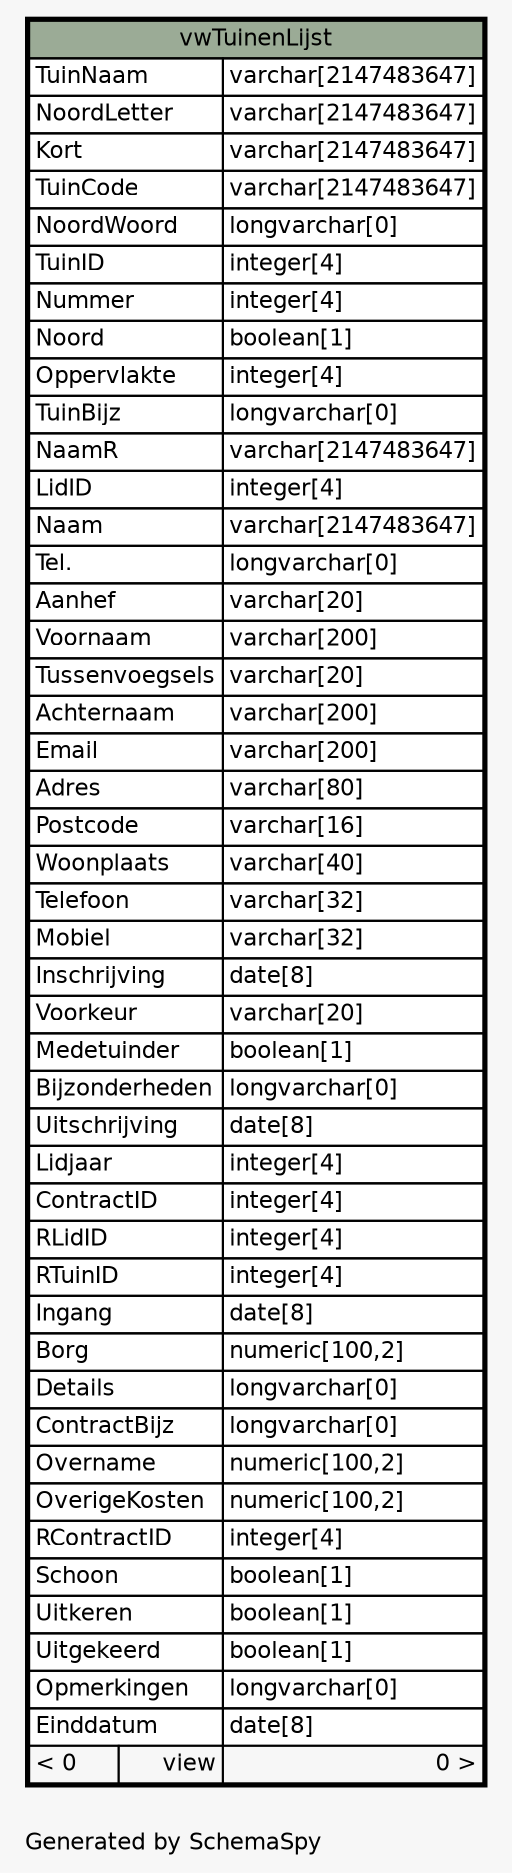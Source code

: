 // dot 2.40.1 on Linux 4.19.0-6-amd64
// SchemaSpy rev 590
digraph "oneDegreeRelationshipsDiagram" {
  graph [
    rankdir="RL"
    bgcolor="#f7f7f7"
    label="\nGenerated by SchemaSpy"
    labeljust="l"
    nodesep="0.18"
    ranksep="0.46"
    fontname="Helvetica"
    fontsize="11"
  ];
  node [
    fontname="Helvetica"
    fontsize="11"
    shape="plaintext"
  ];
  edge [
    arrowsize="0.8"
  ];
  "vwTuinenLijst" [
    label=<
    <TABLE BORDER="2" CELLBORDER="1" CELLSPACING="0" BGCOLOR="#ffffff">
      <TR><TD COLSPAN="3" BGCOLOR="#9bab96" ALIGN="CENTER">vwTuinenLijst</TD></TR>
      <TR><TD PORT="TuinNaam" COLSPAN="2" ALIGN="LEFT">TuinNaam</TD><TD PORT="TuinNaam.type" ALIGN="LEFT">varchar[2147483647]</TD></TR>
      <TR><TD PORT="NoordLetter" COLSPAN="2" ALIGN="LEFT">NoordLetter</TD><TD PORT="NoordLetter.type" ALIGN="LEFT">varchar[2147483647]</TD></TR>
      <TR><TD PORT="Kort" COLSPAN="2" ALIGN="LEFT">Kort</TD><TD PORT="Kort.type" ALIGN="LEFT">varchar[2147483647]</TD></TR>
      <TR><TD PORT="TuinCode" COLSPAN="2" ALIGN="LEFT">TuinCode</TD><TD PORT="TuinCode.type" ALIGN="LEFT">varchar[2147483647]</TD></TR>
      <TR><TD PORT="NoordWoord" COLSPAN="2" ALIGN="LEFT">NoordWoord</TD><TD PORT="NoordWoord.type" ALIGN="LEFT">longvarchar[0]</TD></TR>
      <TR><TD PORT="TuinID" COLSPAN="2" ALIGN="LEFT">TuinID</TD><TD PORT="TuinID.type" ALIGN="LEFT">integer[4]</TD></TR>
      <TR><TD PORT="Nummer" COLSPAN="2" ALIGN="LEFT">Nummer</TD><TD PORT="Nummer.type" ALIGN="LEFT">integer[4]</TD></TR>
      <TR><TD PORT="Noord" COLSPAN="2" ALIGN="LEFT">Noord</TD><TD PORT="Noord.type" ALIGN="LEFT">boolean[1]</TD></TR>
      <TR><TD PORT="Oppervlakte" COLSPAN="2" ALIGN="LEFT">Oppervlakte</TD><TD PORT="Oppervlakte.type" ALIGN="LEFT">integer[4]</TD></TR>
      <TR><TD PORT="TuinBijz" COLSPAN="2" ALIGN="LEFT">TuinBijz</TD><TD PORT="TuinBijz.type" ALIGN="LEFT">longvarchar[0]</TD></TR>
      <TR><TD PORT="NaamR" COLSPAN="2" ALIGN="LEFT">NaamR</TD><TD PORT="NaamR.type" ALIGN="LEFT">varchar[2147483647]</TD></TR>
      <TR><TD PORT="LidID" COLSPAN="2" ALIGN="LEFT">LidID</TD><TD PORT="LidID.type" ALIGN="LEFT">integer[4]</TD></TR>
      <TR><TD PORT="Naam" COLSPAN="2" ALIGN="LEFT">Naam</TD><TD PORT="Naam.type" ALIGN="LEFT">varchar[2147483647]</TD></TR>
      <TR><TD PORT="Tel." COLSPAN="2" ALIGN="LEFT">Tel.</TD><TD PORT="Tel..type" ALIGN="LEFT">longvarchar[0]</TD></TR>
      <TR><TD PORT="Aanhef" COLSPAN="2" ALIGN="LEFT">Aanhef</TD><TD PORT="Aanhef.type" ALIGN="LEFT">varchar[20]</TD></TR>
      <TR><TD PORT="Voornaam" COLSPAN="2" ALIGN="LEFT">Voornaam</TD><TD PORT="Voornaam.type" ALIGN="LEFT">varchar[200]</TD></TR>
      <TR><TD PORT="Tussenvoegsels" COLSPAN="2" ALIGN="LEFT">Tussenvoegsels</TD><TD PORT="Tussenvoegsels.type" ALIGN="LEFT">varchar[20]</TD></TR>
      <TR><TD PORT="Achternaam" COLSPAN="2" ALIGN="LEFT">Achternaam</TD><TD PORT="Achternaam.type" ALIGN="LEFT">varchar[200]</TD></TR>
      <TR><TD PORT="Email" COLSPAN="2" ALIGN="LEFT">Email</TD><TD PORT="Email.type" ALIGN="LEFT">varchar[200]</TD></TR>
      <TR><TD PORT="Adres" COLSPAN="2" ALIGN="LEFT">Adres</TD><TD PORT="Adres.type" ALIGN="LEFT">varchar[80]</TD></TR>
      <TR><TD PORT="Postcode" COLSPAN="2" ALIGN="LEFT">Postcode</TD><TD PORT="Postcode.type" ALIGN="LEFT">varchar[16]</TD></TR>
      <TR><TD PORT="Woonplaats" COLSPAN="2" ALIGN="LEFT">Woonplaats</TD><TD PORT="Woonplaats.type" ALIGN="LEFT">varchar[40]</TD></TR>
      <TR><TD PORT="Telefoon" COLSPAN="2" ALIGN="LEFT">Telefoon</TD><TD PORT="Telefoon.type" ALIGN="LEFT">varchar[32]</TD></TR>
      <TR><TD PORT="Mobiel" COLSPAN="2" ALIGN="LEFT">Mobiel</TD><TD PORT="Mobiel.type" ALIGN="LEFT">varchar[32]</TD></TR>
      <TR><TD PORT="Inschrijving" COLSPAN="2" ALIGN="LEFT">Inschrijving</TD><TD PORT="Inschrijving.type" ALIGN="LEFT">date[8]</TD></TR>
      <TR><TD PORT="Voorkeur" COLSPAN="2" ALIGN="LEFT">Voorkeur</TD><TD PORT="Voorkeur.type" ALIGN="LEFT">varchar[20]</TD></TR>
      <TR><TD PORT="Medetuinder" COLSPAN="2" ALIGN="LEFT">Medetuinder</TD><TD PORT="Medetuinder.type" ALIGN="LEFT">boolean[1]</TD></TR>
      <TR><TD PORT="Bijzonderheden" COLSPAN="2" ALIGN="LEFT">Bijzonderheden</TD><TD PORT="Bijzonderheden.type" ALIGN="LEFT">longvarchar[0]</TD></TR>
      <TR><TD PORT="Uitschrijving" COLSPAN="2" ALIGN="LEFT">Uitschrijving</TD><TD PORT="Uitschrijving.type" ALIGN="LEFT">date[8]</TD></TR>
      <TR><TD PORT="Lidjaar" COLSPAN="2" ALIGN="LEFT">Lidjaar</TD><TD PORT="Lidjaar.type" ALIGN="LEFT">integer[4]</TD></TR>
      <TR><TD PORT="ContractID" COLSPAN="2" ALIGN="LEFT">ContractID</TD><TD PORT="ContractID.type" ALIGN="LEFT">integer[4]</TD></TR>
      <TR><TD PORT="RLidID" COLSPAN="2" ALIGN="LEFT">RLidID</TD><TD PORT="RLidID.type" ALIGN="LEFT">integer[4]</TD></TR>
      <TR><TD PORT="RTuinID" COLSPAN="2" ALIGN="LEFT">RTuinID</TD><TD PORT="RTuinID.type" ALIGN="LEFT">integer[4]</TD></TR>
      <TR><TD PORT="Ingang" COLSPAN="2" ALIGN="LEFT">Ingang</TD><TD PORT="Ingang.type" ALIGN="LEFT">date[8]</TD></TR>
      <TR><TD PORT="Borg" COLSPAN="2" ALIGN="LEFT">Borg</TD><TD PORT="Borg.type" ALIGN="LEFT">numeric[100,2]</TD></TR>
      <TR><TD PORT="Details" COLSPAN="2" ALIGN="LEFT">Details</TD><TD PORT="Details.type" ALIGN="LEFT">longvarchar[0]</TD></TR>
      <TR><TD PORT="ContractBijz" COLSPAN="2" ALIGN="LEFT">ContractBijz</TD><TD PORT="ContractBijz.type" ALIGN="LEFT">longvarchar[0]</TD></TR>
      <TR><TD PORT="Overname" COLSPAN="2" ALIGN="LEFT">Overname</TD><TD PORT="Overname.type" ALIGN="LEFT">numeric[100,2]</TD></TR>
      <TR><TD PORT="OverigeKosten" COLSPAN="2" ALIGN="LEFT">OverigeKosten</TD><TD PORT="OverigeKosten.type" ALIGN="LEFT">numeric[100,2]</TD></TR>
      <TR><TD PORT="RContractID" COLSPAN="2" ALIGN="LEFT">RContractID</TD><TD PORT="RContractID.type" ALIGN="LEFT">integer[4]</TD></TR>
      <TR><TD PORT="Schoon" COLSPAN="2" ALIGN="LEFT">Schoon</TD><TD PORT="Schoon.type" ALIGN="LEFT">boolean[1]</TD></TR>
      <TR><TD PORT="Uitkeren" COLSPAN="2" ALIGN="LEFT">Uitkeren</TD><TD PORT="Uitkeren.type" ALIGN="LEFT">boolean[1]</TD></TR>
      <TR><TD PORT="Uitgekeerd" COLSPAN="2" ALIGN="LEFT">Uitgekeerd</TD><TD PORT="Uitgekeerd.type" ALIGN="LEFT">boolean[1]</TD></TR>
      <TR><TD PORT="Opmerkingen" COLSPAN="2" ALIGN="LEFT">Opmerkingen</TD><TD PORT="Opmerkingen.type" ALIGN="LEFT">longvarchar[0]</TD></TR>
      <TR><TD PORT="Einddatum" COLSPAN="2" ALIGN="LEFT">Einddatum</TD><TD PORT="Einddatum.type" ALIGN="LEFT">date[8]</TD></TR>
      <TR><TD ALIGN="LEFT" BGCOLOR="#f7f7f7">&lt; 0</TD><TD ALIGN="RIGHT" BGCOLOR="#f7f7f7">view</TD><TD ALIGN="RIGHT" BGCOLOR="#f7f7f7">0 &gt;</TD></TR>
    </TABLE>>
    URL="vwTuinenLijst.html"
    tooltip="vwTuinenLijst"
  ];
}
